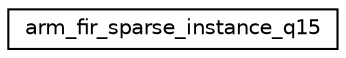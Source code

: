 digraph "Graphical Class Hierarchy"
{
 // LATEX_PDF_SIZE
  edge [fontname="Helvetica",fontsize="10",labelfontname="Helvetica",labelfontsize="10"];
  node [fontname="Helvetica",fontsize="10",shape=record];
  rankdir="LR";
  Node0 [label="arm_fir_sparse_instance_q15",height=0.2,width=0.4,color="black", fillcolor="white", style="filled",URL="$structarm__fir__sparse__instance__q15.html",tooltip="Instance structure for the Q15 sparse FIR filter."];
}
